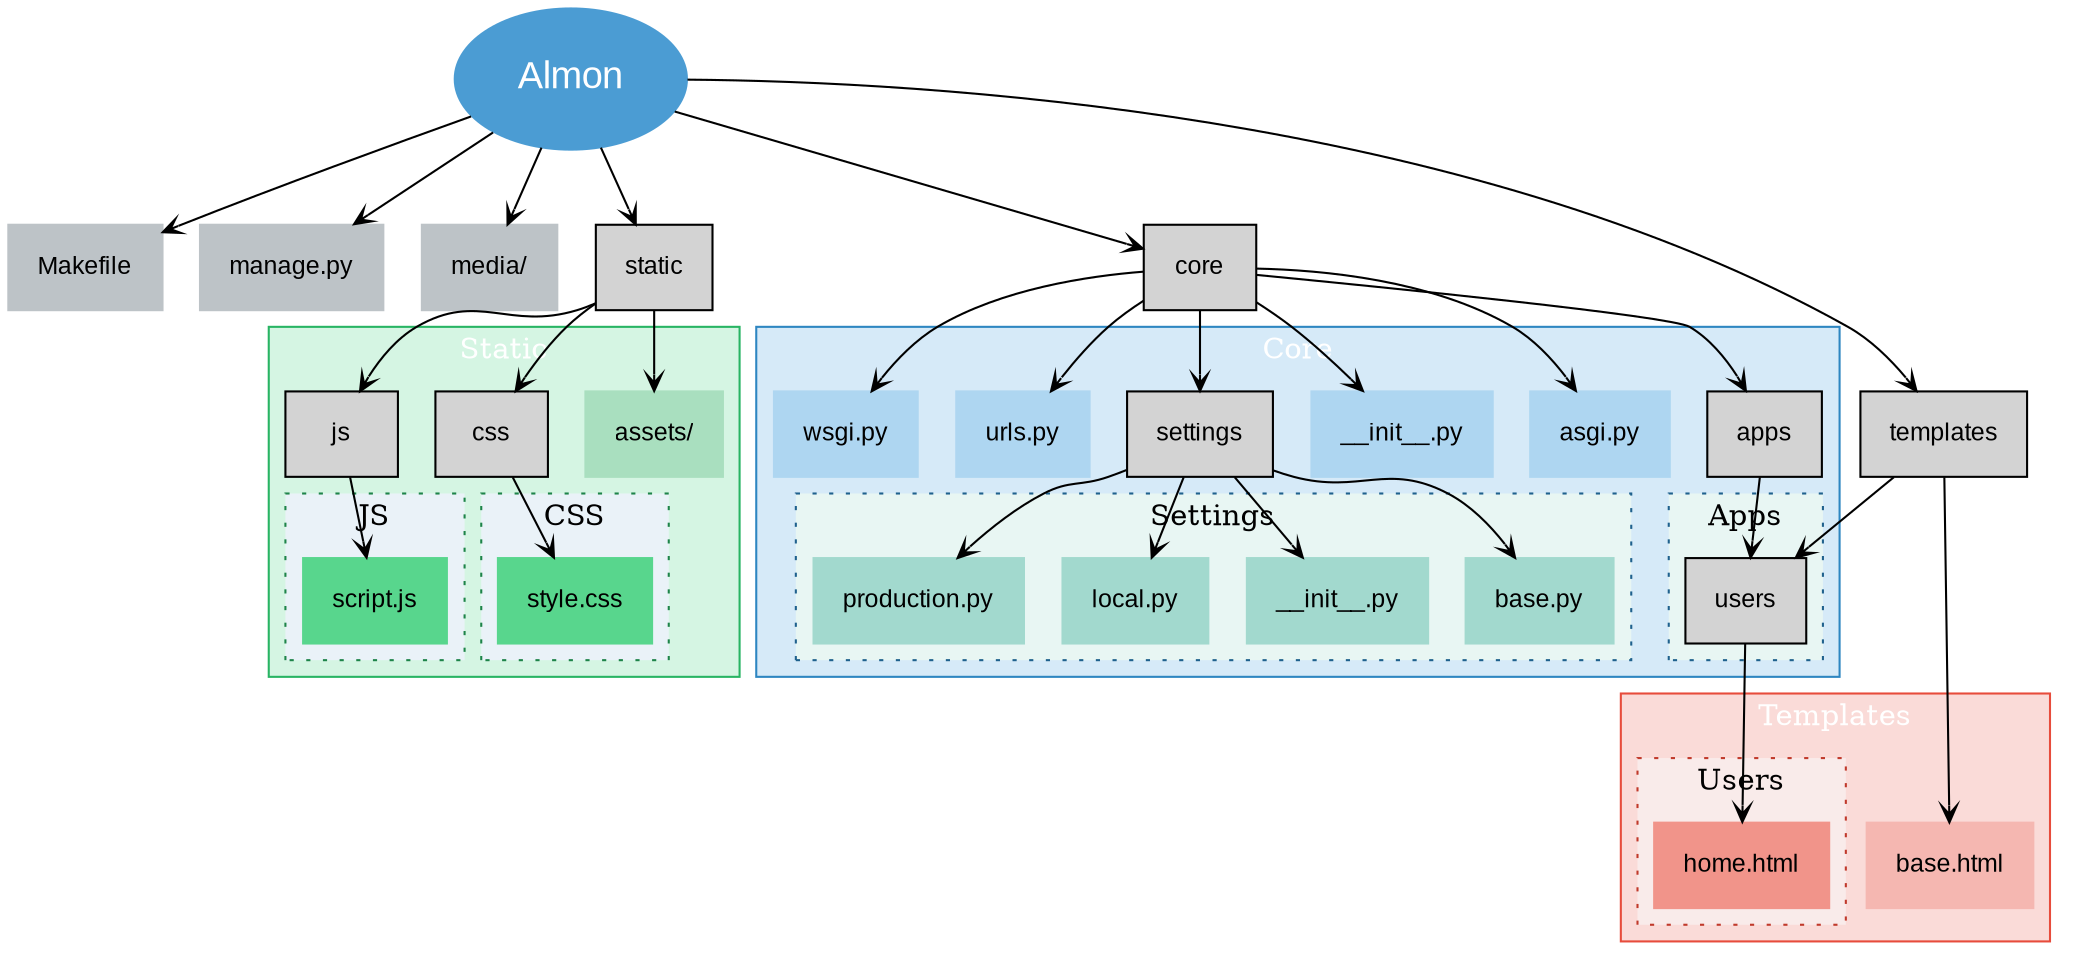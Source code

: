 digraph G {
    rankdir=TB; // Top to Bottom layout
    node [shape=rect, style=filled, fontname="Arial", fontsize=12, margin=0.2];
    edge [color=black, fontname="Arial", fontsize=10, arrowhead=vee, arrowsize=0.8];

    // Main node
    Almon [label="Almon", shape=ellipse, style=filled, color="#4B9CD3", fontcolor=white, fontsize=18, fontname="Arial"];

    // Core cluster
    subgraph cluster_core {
        label="Core";
        color="#2E86C1";
        style=solid;
        fontcolor=white;
        bgcolor="#D6EAF8";

        apps;
        asgi_py [label="asgi.py", shape=rect, style=filled, color="#AED6F1"];
        init_py [label="__init__.py", shape=rect, style=filled, color="#AED6F1"];
        settings;
        urls_py [label="urls.py", shape=rect, style=filled, color="#AED6F1"];
        wsgi_py [label="wsgi.py", shape=rect, style=filled, color="#AED6F1"];

        // Apps cluster
        subgraph cluster_apps {
            label="Apps";
            color="#1F618D";
            style=dotted;
            fontcolor=black;
            bgcolor="#E8F6F3";

            users;
        }

        // Settings cluster
        subgraph cluster_settings {
            label="Settings";
            color="#1F618D";
            style=dotted;
            fontcolor=black;
            bgcolor="#E8F6F3";

            base_py [label="base.py", shape=rect, style=filled, color="#A2D9CE"];
            init_py_settings [label="__init__.py", shape=rect, style=filled, color="#A2D9CE"];
            local_py [label="local.py", shape=rect, style=filled, color="#A2D9CE"];
            production_py [label="production.py", shape=rect, style=filled, color="#A2D9CE"];
        }
    }

    // Static cluster
    subgraph cluster_static {
        label="Static";
        color="#28B463";
        style=solid;
        fontcolor=white;
        bgcolor="#D5F5E3";

        assets [label="assets/", shape=rect, style=filled, color="#A9DFBF"];
        css;
        js;

        // CSS cluster
        subgraph cluster_css {
            label="CSS";
            color="#1E8449";
            style=dotted;
            fontcolor=black;
            bgcolor="#EAF2F8";
            style_css [label="style.css", shape=rect, style=filled, color="#58D68D"];
        }

        // JS cluster
        subgraph cluster_js {
            label="JS";
            color="#1E8449";
            style=dotted;
            fontcolor=black;
            bgcolor="#EAF2F8";
            script_js [label="script.js", shape=rect, style=filled, color="#58D68D"];
        }
    }

    // Templates cluster
    subgraph cluster_templates {
        label="Templates";
        color="#E74C3C";
        style=solid;
        fontcolor=white;
        bgcolor="#FADBD8";

        base_html [label="base.html", shape=rect, style=filled, color="#F5B7B1"];
        users;
        
        // Users cluster
        subgraph cluster_users_templates {
            label="Users";
            color="#C0392B";
            style=dotted;
            fontcolor=black;
            bgcolor="#F9EBEA";
            home_html [label="home.html", shape=rect, style=filled, color="#F1948A"];
        }
    }

    // Root level
    Makefile [label="Makefile", shape=rect, style=filled, color="#BDC3C7"];
    manage_py [label="manage.py", shape=rect, style=filled, color="#BDC3C7"];
    media [label="media/", shape=rect, style=filled, color="#BDC3C7"];

    // Connections
    Almon -> core;
    Almon -> Makefile;
    Almon -> manage_py;
    Almon -> media;
    Almon -> static;
    Almon -> templates;

    core -> apps;
    core -> asgi_py;
    core -> init_py;
    core -> settings;
    core -> urls_py;
    core -> wsgi_py;

    apps -> users;

    settings -> base_py;
    settings -> init_py_settings;
    settings -> local_py;
    settings -> production_py;

    static -> assets;
    static -> css;
    static -> js;

    css -> style_css;
    js -> script_js;

    templates -> base_html;
    templates -> users;
    users -> home_html;
}
